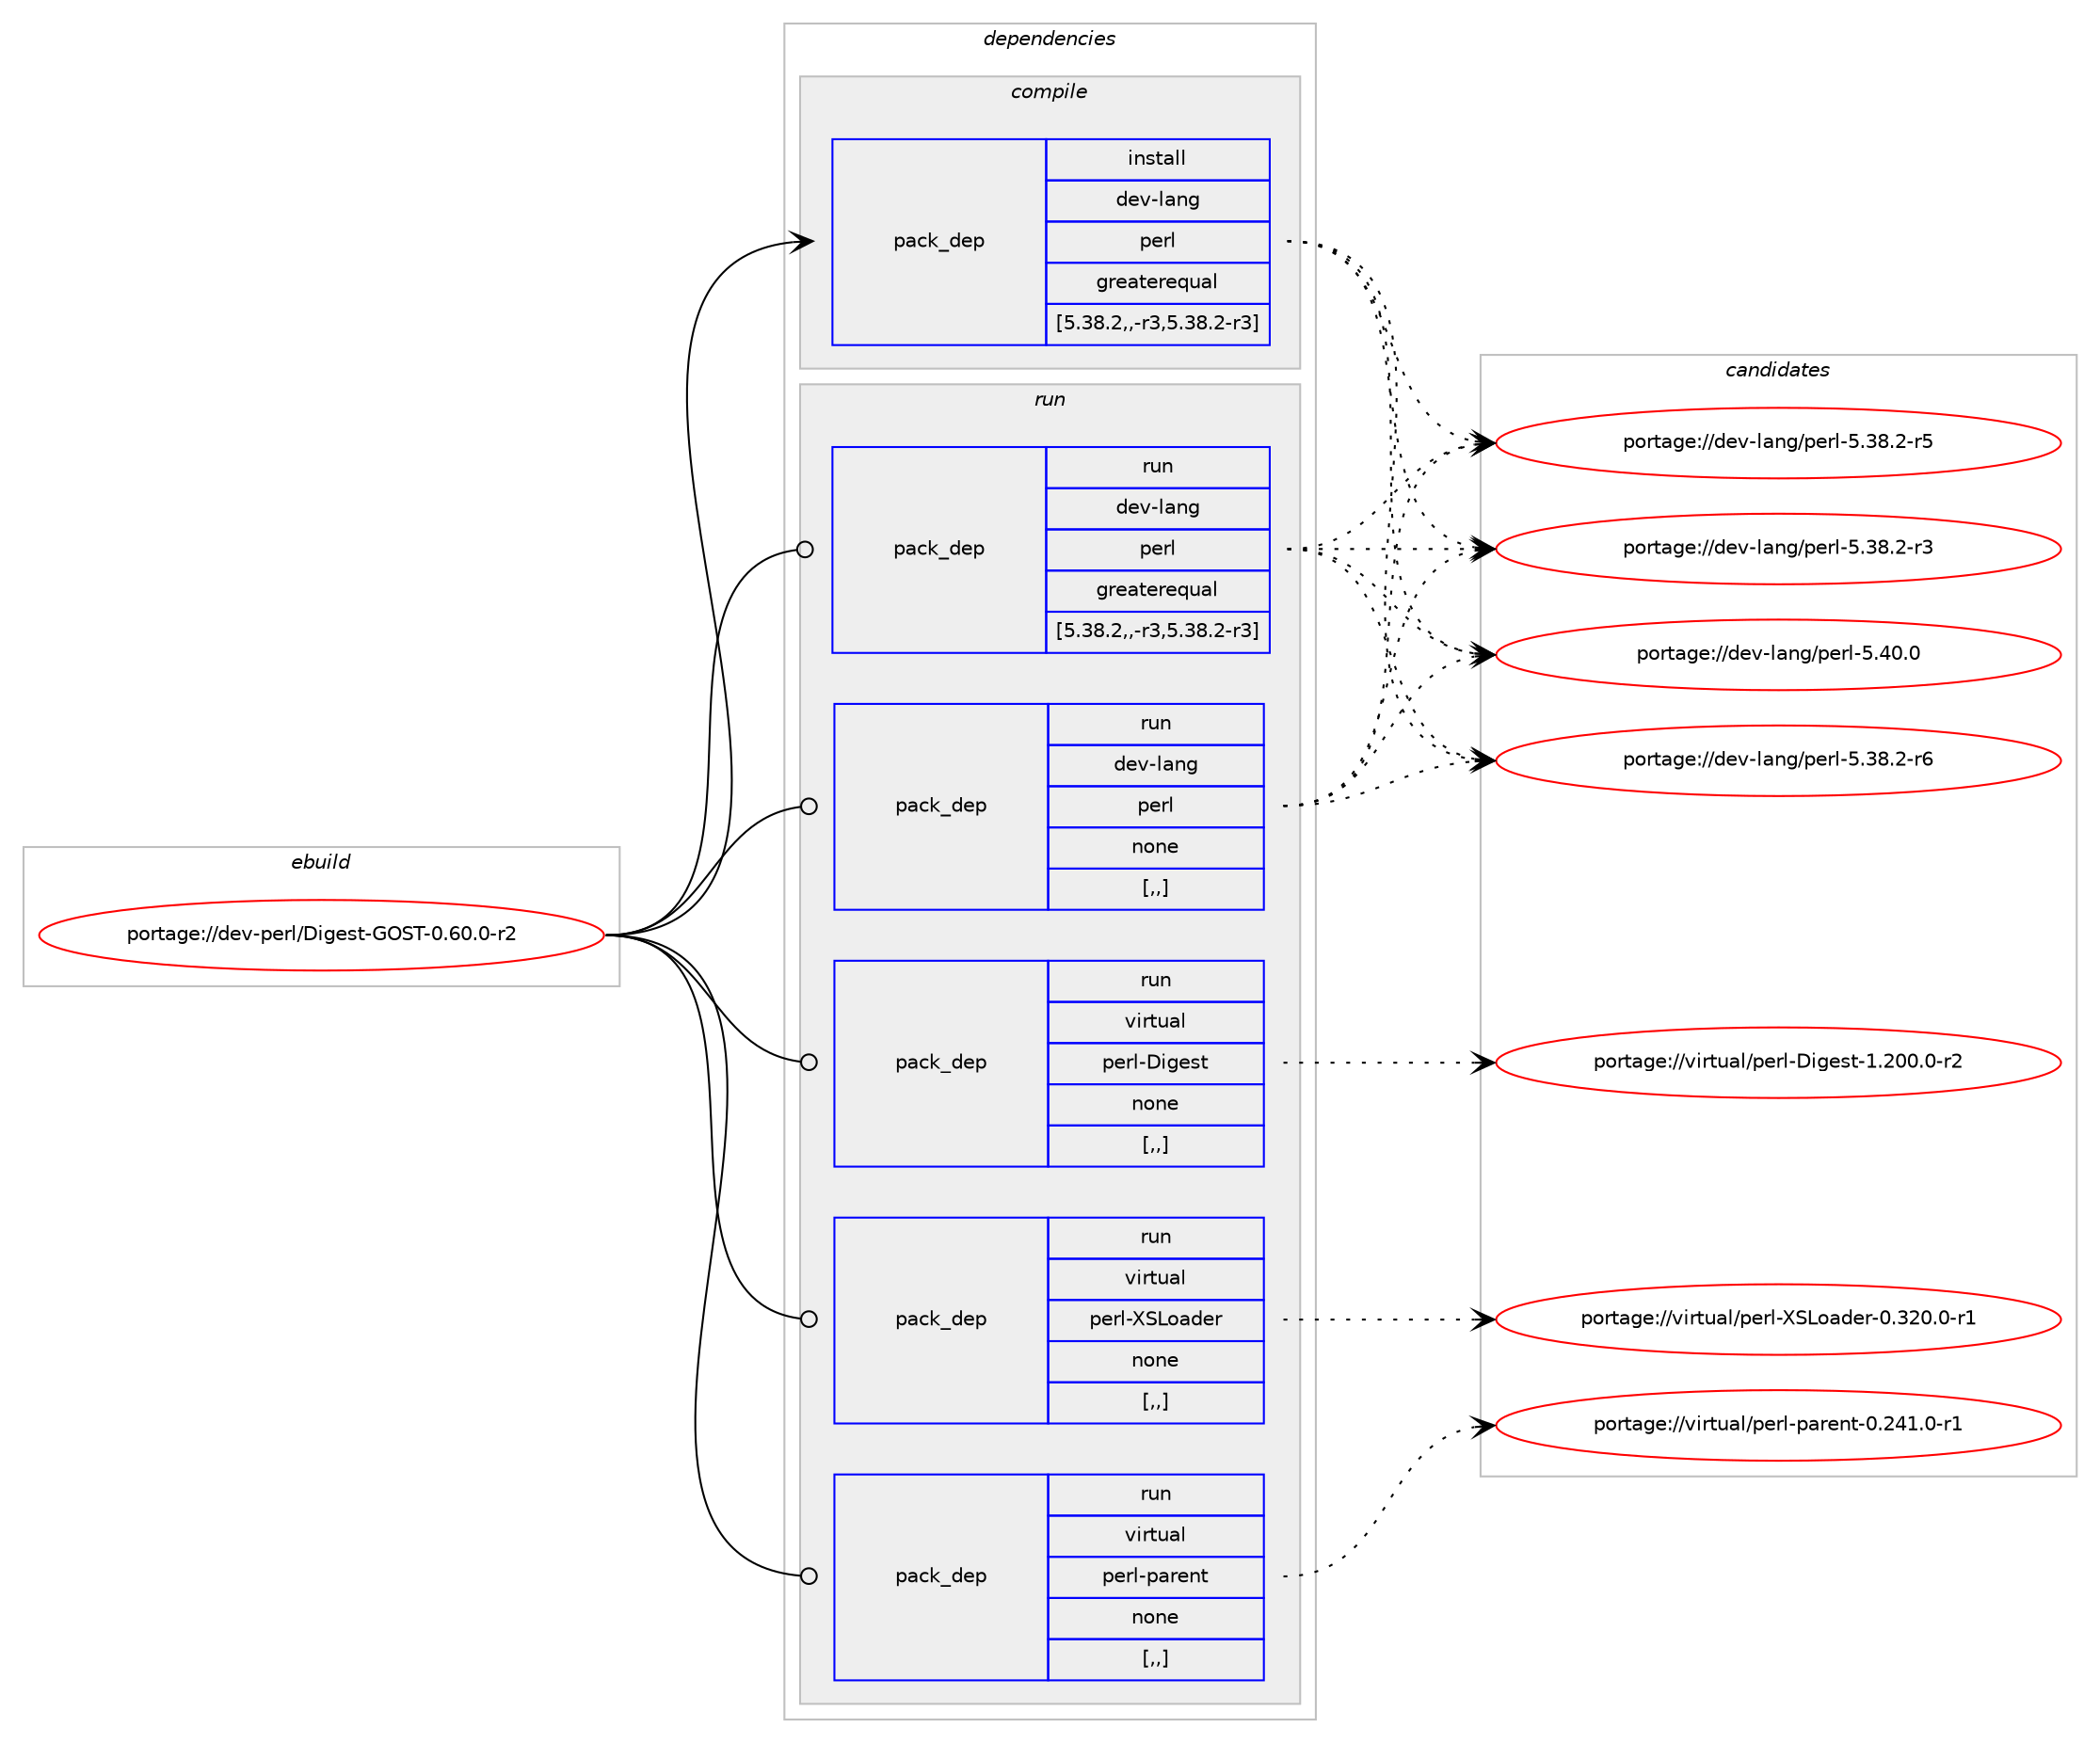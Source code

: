 digraph prolog {

# *************
# Graph options
# *************

newrank=true;
concentrate=true;
compound=true;
graph [rankdir=LR,fontname=Helvetica,fontsize=10,ranksep=1.5];#, ranksep=2.5, nodesep=0.2];
edge  [arrowhead=vee];
node  [fontname=Helvetica,fontsize=10];

# **********
# The ebuild
# **********

subgraph cluster_leftcol {
color=gray;
label=<<i>ebuild</i>>;
id [label="portage://dev-perl/Digest-GOST-0.60.0-r2", color=red, width=4, href="../dev-perl/Digest-GOST-0.60.0-r2.svg"];
}

# ****************
# The dependencies
# ****************

subgraph cluster_midcol {
color=gray;
label=<<i>dependencies</i>>;
subgraph cluster_compile {
fillcolor="#eeeeee";
style=filled;
label=<<i>compile</i>>;
subgraph pack458379 {
dependency623261 [label=<<TABLE BORDER="0" CELLBORDER="1" CELLSPACING="0" CELLPADDING="4" WIDTH="220"><TR><TD ROWSPAN="6" CELLPADDING="30">pack_dep</TD></TR><TR><TD WIDTH="110">install</TD></TR><TR><TD>dev-lang</TD></TR><TR><TD>perl</TD></TR><TR><TD>greaterequal</TD></TR><TR><TD>[5.38.2,,-r3,5.38.2-r3]</TD></TR></TABLE>>, shape=none, color=blue];
}
id:e -> dependency623261:w [weight=20,style="solid",arrowhead="vee"];
}
subgraph cluster_compileandrun {
fillcolor="#eeeeee";
style=filled;
label=<<i>compile and run</i>>;
}
subgraph cluster_run {
fillcolor="#eeeeee";
style=filled;
label=<<i>run</i>>;
subgraph pack458380 {
dependency623262 [label=<<TABLE BORDER="0" CELLBORDER="1" CELLSPACING="0" CELLPADDING="4" WIDTH="220"><TR><TD ROWSPAN="6" CELLPADDING="30">pack_dep</TD></TR><TR><TD WIDTH="110">run</TD></TR><TR><TD>dev-lang</TD></TR><TR><TD>perl</TD></TR><TR><TD>greaterequal</TD></TR><TR><TD>[5.38.2,,-r3,5.38.2-r3]</TD></TR></TABLE>>, shape=none, color=blue];
}
id:e -> dependency623262:w [weight=20,style="solid",arrowhead="odot"];
subgraph pack458381 {
dependency623263 [label=<<TABLE BORDER="0" CELLBORDER="1" CELLSPACING="0" CELLPADDING="4" WIDTH="220"><TR><TD ROWSPAN="6" CELLPADDING="30">pack_dep</TD></TR><TR><TD WIDTH="110">run</TD></TR><TR><TD>dev-lang</TD></TR><TR><TD>perl</TD></TR><TR><TD>none</TD></TR><TR><TD>[,,]</TD></TR></TABLE>>, shape=none, color=blue];
}
id:e -> dependency623263:w [weight=20,style="solid",arrowhead="odot"];
subgraph pack458382 {
dependency623264 [label=<<TABLE BORDER="0" CELLBORDER="1" CELLSPACING="0" CELLPADDING="4" WIDTH="220"><TR><TD ROWSPAN="6" CELLPADDING="30">pack_dep</TD></TR><TR><TD WIDTH="110">run</TD></TR><TR><TD>virtual</TD></TR><TR><TD>perl-Digest</TD></TR><TR><TD>none</TD></TR><TR><TD>[,,]</TD></TR></TABLE>>, shape=none, color=blue];
}
id:e -> dependency623264:w [weight=20,style="solid",arrowhead="odot"];
subgraph pack458383 {
dependency623265 [label=<<TABLE BORDER="0" CELLBORDER="1" CELLSPACING="0" CELLPADDING="4" WIDTH="220"><TR><TD ROWSPAN="6" CELLPADDING="30">pack_dep</TD></TR><TR><TD WIDTH="110">run</TD></TR><TR><TD>virtual</TD></TR><TR><TD>perl-XSLoader</TD></TR><TR><TD>none</TD></TR><TR><TD>[,,]</TD></TR></TABLE>>, shape=none, color=blue];
}
id:e -> dependency623265:w [weight=20,style="solid",arrowhead="odot"];
subgraph pack458384 {
dependency623266 [label=<<TABLE BORDER="0" CELLBORDER="1" CELLSPACING="0" CELLPADDING="4" WIDTH="220"><TR><TD ROWSPAN="6" CELLPADDING="30">pack_dep</TD></TR><TR><TD WIDTH="110">run</TD></TR><TR><TD>virtual</TD></TR><TR><TD>perl-parent</TD></TR><TR><TD>none</TD></TR><TR><TD>[,,]</TD></TR></TABLE>>, shape=none, color=blue];
}
id:e -> dependency623266:w [weight=20,style="solid",arrowhead="odot"];
}
}

# **************
# The candidates
# **************

subgraph cluster_choices {
rank=same;
color=gray;
label=<<i>candidates</i>>;

subgraph choice458379 {
color=black;
nodesep=1;
choice10010111845108971101034711210111410845534652484648 [label="portage://dev-lang/perl-5.40.0", color=red, width=4,href="../dev-lang/perl-5.40.0.svg"];
choice100101118451089711010347112101114108455346515646504511454 [label="portage://dev-lang/perl-5.38.2-r6", color=red, width=4,href="../dev-lang/perl-5.38.2-r6.svg"];
choice100101118451089711010347112101114108455346515646504511453 [label="portage://dev-lang/perl-5.38.2-r5", color=red, width=4,href="../dev-lang/perl-5.38.2-r5.svg"];
choice100101118451089711010347112101114108455346515646504511451 [label="portage://dev-lang/perl-5.38.2-r3", color=red, width=4,href="../dev-lang/perl-5.38.2-r3.svg"];
dependency623261:e -> choice10010111845108971101034711210111410845534652484648:w [style=dotted,weight="100"];
dependency623261:e -> choice100101118451089711010347112101114108455346515646504511454:w [style=dotted,weight="100"];
dependency623261:e -> choice100101118451089711010347112101114108455346515646504511453:w [style=dotted,weight="100"];
dependency623261:e -> choice100101118451089711010347112101114108455346515646504511451:w [style=dotted,weight="100"];
}
subgraph choice458380 {
color=black;
nodesep=1;
choice10010111845108971101034711210111410845534652484648 [label="portage://dev-lang/perl-5.40.0", color=red, width=4,href="../dev-lang/perl-5.40.0.svg"];
choice100101118451089711010347112101114108455346515646504511454 [label="portage://dev-lang/perl-5.38.2-r6", color=red, width=4,href="../dev-lang/perl-5.38.2-r6.svg"];
choice100101118451089711010347112101114108455346515646504511453 [label="portage://dev-lang/perl-5.38.2-r5", color=red, width=4,href="../dev-lang/perl-5.38.2-r5.svg"];
choice100101118451089711010347112101114108455346515646504511451 [label="portage://dev-lang/perl-5.38.2-r3", color=red, width=4,href="../dev-lang/perl-5.38.2-r3.svg"];
dependency623262:e -> choice10010111845108971101034711210111410845534652484648:w [style=dotted,weight="100"];
dependency623262:e -> choice100101118451089711010347112101114108455346515646504511454:w [style=dotted,weight="100"];
dependency623262:e -> choice100101118451089711010347112101114108455346515646504511453:w [style=dotted,weight="100"];
dependency623262:e -> choice100101118451089711010347112101114108455346515646504511451:w [style=dotted,weight="100"];
}
subgraph choice458381 {
color=black;
nodesep=1;
choice10010111845108971101034711210111410845534652484648 [label="portage://dev-lang/perl-5.40.0", color=red, width=4,href="../dev-lang/perl-5.40.0.svg"];
choice100101118451089711010347112101114108455346515646504511454 [label="portage://dev-lang/perl-5.38.2-r6", color=red, width=4,href="../dev-lang/perl-5.38.2-r6.svg"];
choice100101118451089711010347112101114108455346515646504511453 [label="portage://dev-lang/perl-5.38.2-r5", color=red, width=4,href="../dev-lang/perl-5.38.2-r5.svg"];
choice100101118451089711010347112101114108455346515646504511451 [label="portage://dev-lang/perl-5.38.2-r3", color=red, width=4,href="../dev-lang/perl-5.38.2-r3.svg"];
dependency623263:e -> choice10010111845108971101034711210111410845534652484648:w [style=dotted,weight="100"];
dependency623263:e -> choice100101118451089711010347112101114108455346515646504511454:w [style=dotted,weight="100"];
dependency623263:e -> choice100101118451089711010347112101114108455346515646504511453:w [style=dotted,weight="100"];
dependency623263:e -> choice100101118451089711010347112101114108455346515646504511451:w [style=dotted,weight="100"];
}
subgraph choice458382 {
color=black;
nodesep=1;
choice1181051141161179710847112101114108456810510310111511645494650484846484511450 [label="portage://virtual/perl-Digest-1.200.0-r2", color=red, width=4,href="../virtual/perl-Digest-1.200.0-r2.svg"];
dependency623264:e -> choice1181051141161179710847112101114108456810510310111511645494650484846484511450:w [style=dotted,weight="100"];
}
subgraph choice458383 {
color=black;
nodesep=1;
choice1181051141161179710847112101114108458883761119710010111445484651504846484511449 [label="portage://virtual/perl-XSLoader-0.320.0-r1", color=red, width=4,href="../virtual/perl-XSLoader-0.320.0-r1.svg"];
dependency623265:e -> choice1181051141161179710847112101114108458883761119710010111445484651504846484511449:w [style=dotted,weight="100"];
}
subgraph choice458384 {
color=black;
nodesep=1;
choice1181051141161179710847112101114108451129711410111011645484650524946484511449 [label="portage://virtual/perl-parent-0.241.0-r1", color=red, width=4,href="../virtual/perl-parent-0.241.0-r1.svg"];
dependency623266:e -> choice1181051141161179710847112101114108451129711410111011645484650524946484511449:w [style=dotted,weight="100"];
}
}

}
